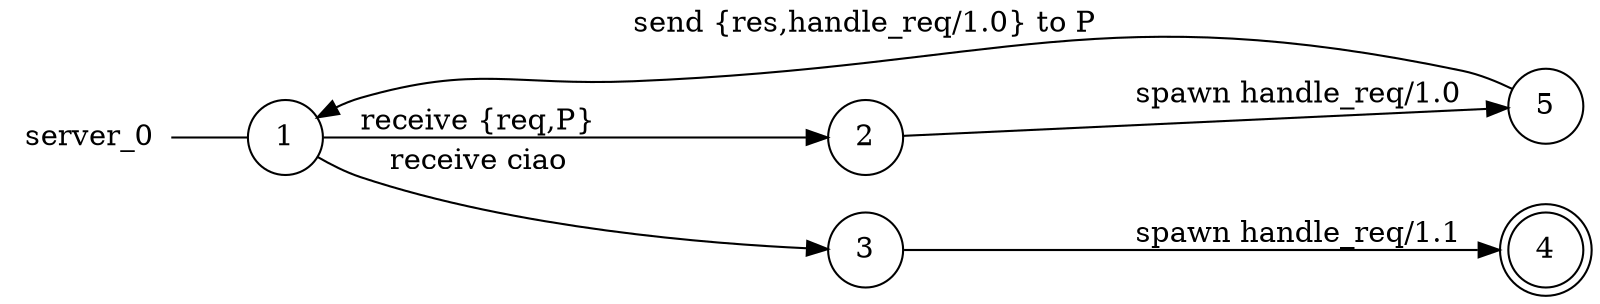 digraph server_0 {
	rankdir="LR";
	n_0 [label="server_0", shape="plaintext"];
	n_1 [id="6", shape=circle, label="5"];
	n_2 [id="1", shape=circle, label="1"];
	n_0 -> n_2 [arrowhead=none];
	n_3 [id="2", shape=circle, label="2"];
	n_4 [id="4", shape=circle, label="3"];
	n_5 [id="3", shape=doublecircle, label="4"];

	n_3 -> n_1 [id="[$e|3]", label="spawn handle_req/1.0"];
	n_2 -> n_4 [id="[$e|2]", label="receive ciao"];
	n_4 -> n_5 [id="[$e|6]", label="spawn handle_req/1.1"];
	n_2 -> n_3 [id="[$e|0]", label="receive {req,P}"];
	n_1 -> n_2 [id="[$e|7]", label="send {res,handle_req/1.0} to P"];
}
